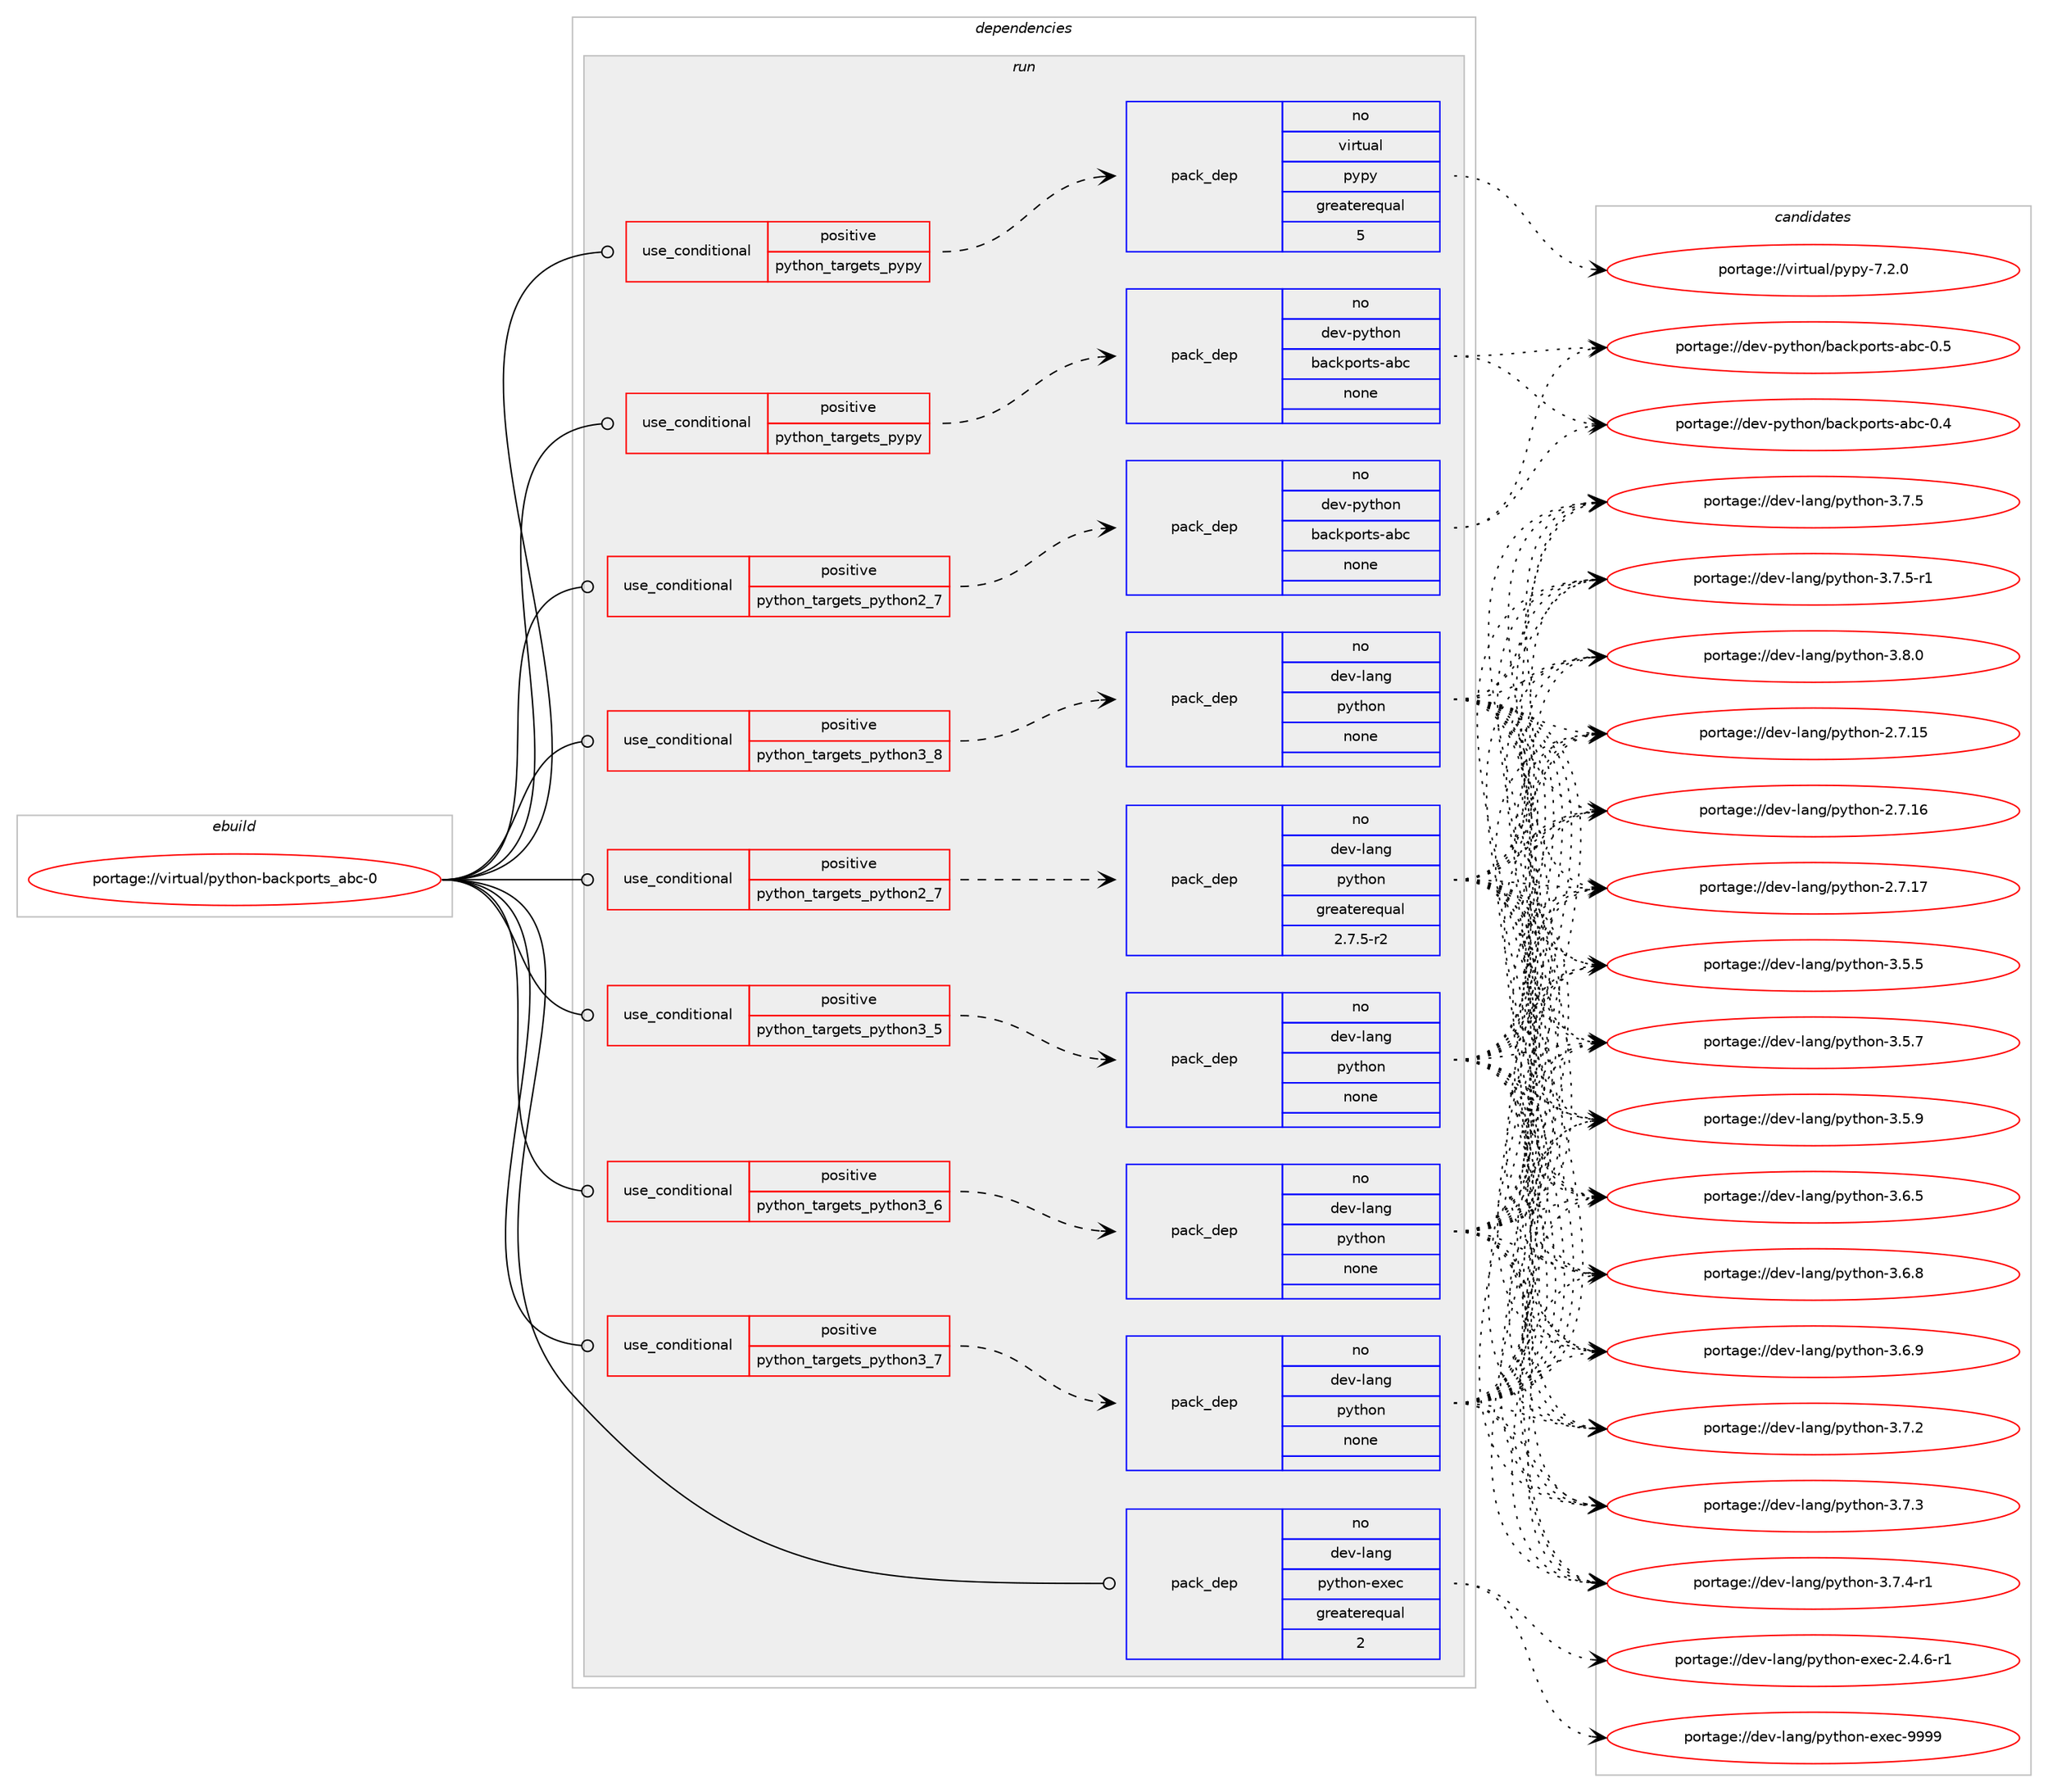 digraph prolog {

# *************
# Graph options
# *************

newrank=true;
concentrate=true;
compound=true;
graph [rankdir=LR,fontname=Helvetica,fontsize=10,ranksep=1.5];#, ranksep=2.5, nodesep=0.2];
edge  [arrowhead=vee];
node  [fontname=Helvetica,fontsize=10];

# **********
# The ebuild
# **********

subgraph cluster_leftcol {
color=gray;
rank=same;
label=<<i>ebuild</i>>;
id [label="portage://virtual/python-backports_abc-0", color=red, width=4, href="../virtual/python-backports_abc-0.svg"];
}

# ****************
# The dependencies
# ****************

subgraph cluster_midcol {
color=gray;
label=<<i>dependencies</i>>;
subgraph cluster_compile {
fillcolor="#eeeeee";
style=filled;
label=<<i>compile</i>>;
}
subgraph cluster_compileandrun {
fillcolor="#eeeeee";
style=filled;
label=<<i>compile and run</i>>;
}
subgraph cluster_run {
fillcolor="#eeeeee";
style=filled;
label=<<i>run</i>>;
subgraph cond105007 {
dependency435863 [label=<<TABLE BORDER="0" CELLBORDER="1" CELLSPACING="0" CELLPADDING="4"><TR><TD ROWSPAN="3" CELLPADDING="10">use_conditional</TD></TR><TR><TD>positive</TD></TR><TR><TD>python_targets_pypy</TD></TR></TABLE>>, shape=none, color=red];
subgraph pack323182 {
dependency435864 [label=<<TABLE BORDER="0" CELLBORDER="1" CELLSPACING="0" CELLPADDING="4" WIDTH="220"><TR><TD ROWSPAN="6" CELLPADDING="30">pack_dep</TD></TR><TR><TD WIDTH="110">no</TD></TR><TR><TD>dev-python</TD></TR><TR><TD>backports-abc</TD></TR><TR><TD>none</TD></TR><TR><TD></TD></TR></TABLE>>, shape=none, color=blue];
}
dependency435863:e -> dependency435864:w [weight=20,style="dashed",arrowhead="vee"];
}
id:e -> dependency435863:w [weight=20,style="solid",arrowhead="odot"];
subgraph cond105008 {
dependency435865 [label=<<TABLE BORDER="0" CELLBORDER="1" CELLSPACING="0" CELLPADDING="4"><TR><TD ROWSPAN="3" CELLPADDING="10">use_conditional</TD></TR><TR><TD>positive</TD></TR><TR><TD>python_targets_pypy</TD></TR></TABLE>>, shape=none, color=red];
subgraph pack323183 {
dependency435866 [label=<<TABLE BORDER="0" CELLBORDER="1" CELLSPACING="0" CELLPADDING="4" WIDTH="220"><TR><TD ROWSPAN="6" CELLPADDING="30">pack_dep</TD></TR><TR><TD WIDTH="110">no</TD></TR><TR><TD>virtual</TD></TR><TR><TD>pypy</TD></TR><TR><TD>greaterequal</TD></TR><TR><TD>5</TD></TR></TABLE>>, shape=none, color=blue];
}
dependency435865:e -> dependency435866:w [weight=20,style="dashed",arrowhead="vee"];
}
id:e -> dependency435865:w [weight=20,style="solid",arrowhead="odot"];
subgraph cond105009 {
dependency435867 [label=<<TABLE BORDER="0" CELLBORDER="1" CELLSPACING="0" CELLPADDING="4"><TR><TD ROWSPAN="3" CELLPADDING="10">use_conditional</TD></TR><TR><TD>positive</TD></TR><TR><TD>python_targets_python2_7</TD></TR></TABLE>>, shape=none, color=red];
subgraph pack323184 {
dependency435868 [label=<<TABLE BORDER="0" CELLBORDER="1" CELLSPACING="0" CELLPADDING="4" WIDTH="220"><TR><TD ROWSPAN="6" CELLPADDING="30">pack_dep</TD></TR><TR><TD WIDTH="110">no</TD></TR><TR><TD>dev-lang</TD></TR><TR><TD>python</TD></TR><TR><TD>greaterequal</TD></TR><TR><TD>2.7.5-r2</TD></TR></TABLE>>, shape=none, color=blue];
}
dependency435867:e -> dependency435868:w [weight=20,style="dashed",arrowhead="vee"];
}
id:e -> dependency435867:w [weight=20,style="solid",arrowhead="odot"];
subgraph cond105010 {
dependency435869 [label=<<TABLE BORDER="0" CELLBORDER="1" CELLSPACING="0" CELLPADDING="4"><TR><TD ROWSPAN="3" CELLPADDING="10">use_conditional</TD></TR><TR><TD>positive</TD></TR><TR><TD>python_targets_python2_7</TD></TR></TABLE>>, shape=none, color=red];
subgraph pack323185 {
dependency435870 [label=<<TABLE BORDER="0" CELLBORDER="1" CELLSPACING="0" CELLPADDING="4" WIDTH="220"><TR><TD ROWSPAN="6" CELLPADDING="30">pack_dep</TD></TR><TR><TD WIDTH="110">no</TD></TR><TR><TD>dev-python</TD></TR><TR><TD>backports-abc</TD></TR><TR><TD>none</TD></TR><TR><TD></TD></TR></TABLE>>, shape=none, color=blue];
}
dependency435869:e -> dependency435870:w [weight=20,style="dashed",arrowhead="vee"];
}
id:e -> dependency435869:w [weight=20,style="solid",arrowhead="odot"];
subgraph cond105011 {
dependency435871 [label=<<TABLE BORDER="0" CELLBORDER="1" CELLSPACING="0" CELLPADDING="4"><TR><TD ROWSPAN="3" CELLPADDING="10">use_conditional</TD></TR><TR><TD>positive</TD></TR><TR><TD>python_targets_python3_5</TD></TR></TABLE>>, shape=none, color=red];
subgraph pack323186 {
dependency435872 [label=<<TABLE BORDER="0" CELLBORDER="1" CELLSPACING="0" CELLPADDING="4" WIDTH="220"><TR><TD ROWSPAN="6" CELLPADDING="30">pack_dep</TD></TR><TR><TD WIDTH="110">no</TD></TR><TR><TD>dev-lang</TD></TR><TR><TD>python</TD></TR><TR><TD>none</TD></TR><TR><TD></TD></TR></TABLE>>, shape=none, color=blue];
}
dependency435871:e -> dependency435872:w [weight=20,style="dashed",arrowhead="vee"];
}
id:e -> dependency435871:w [weight=20,style="solid",arrowhead="odot"];
subgraph cond105012 {
dependency435873 [label=<<TABLE BORDER="0" CELLBORDER="1" CELLSPACING="0" CELLPADDING="4"><TR><TD ROWSPAN="3" CELLPADDING="10">use_conditional</TD></TR><TR><TD>positive</TD></TR><TR><TD>python_targets_python3_6</TD></TR></TABLE>>, shape=none, color=red];
subgraph pack323187 {
dependency435874 [label=<<TABLE BORDER="0" CELLBORDER="1" CELLSPACING="0" CELLPADDING="4" WIDTH="220"><TR><TD ROWSPAN="6" CELLPADDING="30">pack_dep</TD></TR><TR><TD WIDTH="110">no</TD></TR><TR><TD>dev-lang</TD></TR><TR><TD>python</TD></TR><TR><TD>none</TD></TR><TR><TD></TD></TR></TABLE>>, shape=none, color=blue];
}
dependency435873:e -> dependency435874:w [weight=20,style="dashed",arrowhead="vee"];
}
id:e -> dependency435873:w [weight=20,style="solid",arrowhead="odot"];
subgraph cond105013 {
dependency435875 [label=<<TABLE BORDER="0" CELLBORDER="1" CELLSPACING="0" CELLPADDING="4"><TR><TD ROWSPAN="3" CELLPADDING="10">use_conditional</TD></TR><TR><TD>positive</TD></TR><TR><TD>python_targets_python3_7</TD></TR></TABLE>>, shape=none, color=red];
subgraph pack323188 {
dependency435876 [label=<<TABLE BORDER="0" CELLBORDER="1" CELLSPACING="0" CELLPADDING="4" WIDTH="220"><TR><TD ROWSPAN="6" CELLPADDING="30">pack_dep</TD></TR><TR><TD WIDTH="110">no</TD></TR><TR><TD>dev-lang</TD></TR><TR><TD>python</TD></TR><TR><TD>none</TD></TR><TR><TD></TD></TR></TABLE>>, shape=none, color=blue];
}
dependency435875:e -> dependency435876:w [weight=20,style="dashed",arrowhead="vee"];
}
id:e -> dependency435875:w [weight=20,style="solid",arrowhead="odot"];
subgraph cond105014 {
dependency435877 [label=<<TABLE BORDER="0" CELLBORDER="1" CELLSPACING="0" CELLPADDING="4"><TR><TD ROWSPAN="3" CELLPADDING="10">use_conditional</TD></TR><TR><TD>positive</TD></TR><TR><TD>python_targets_python3_8</TD></TR></TABLE>>, shape=none, color=red];
subgraph pack323189 {
dependency435878 [label=<<TABLE BORDER="0" CELLBORDER="1" CELLSPACING="0" CELLPADDING="4" WIDTH="220"><TR><TD ROWSPAN="6" CELLPADDING="30">pack_dep</TD></TR><TR><TD WIDTH="110">no</TD></TR><TR><TD>dev-lang</TD></TR><TR><TD>python</TD></TR><TR><TD>none</TD></TR><TR><TD></TD></TR></TABLE>>, shape=none, color=blue];
}
dependency435877:e -> dependency435878:w [weight=20,style="dashed",arrowhead="vee"];
}
id:e -> dependency435877:w [weight=20,style="solid",arrowhead="odot"];
subgraph pack323190 {
dependency435879 [label=<<TABLE BORDER="0" CELLBORDER="1" CELLSPACING="0" CELLPADDING="4" WIDTH="220"><TR><TD ROWSPAN="6" CELLPADDING="30">pack_dep</TD></TR><TR><TD WIDTH="110">no</TD></TR><TR><TD>dev-lang</TD></TR><TR><TD>python-exec</TD></TR><TR><TD>greaterequal</TD></TR><TR><TD>2</TD></TR></TABLE>>, shape=none, color=blue];
}
id:e -> dependency435879:w [weight=20,style="solid",arrowhead="odot"];
}
}

# **************
# The candidates
# **************

subgraph cluster_choices {
rank=same;
color=gray;
label=<<i>candidates</i>>;

subgraph choice323182 {
color=black;
nodesep=1;
choiceportage10010111845112121116104111110479897991071121111141161154597989945484652 [label="portage://dev-python/backports-abc-0.4", color=red, width=4,href="../dev-python/backports-abc-0.4.svg"];
choiceportage10010111845112121116104111110479897991071121111141161154597989945484653 [label="portage://dev-python/backports-abc-0.5", color=red, width=4,href="../dev-python/backports-abc-0.5.svg"];
dependency435864:e -> choiceportage10010111845112121116104111110479897991071121111141161154597989945484652:w [style=dotted,weight="100"];
dependency435864:e -> choiceportage10010111845112121116104111110479897991071121111141161154597989945484653:w [style=dotted,weight="100"];
}
subgraph choice323183 {
color=black;
nodesep=1;
choiceportage1181051141161179710847112121112121455546504648 [label="portage://virtual/pypy-7.2.0", color=red, width=4,href="../virtual/pypy-7.2.0.svg"];
dependency435866:e -> choiceportage1181051141161179710847112121112121455546504648:w [style=dotted,weight="100"];
}
subgraph choice323184 {
color=black;
nodesep=1;
choiceportage10010111845108971101034711212111610411111045504655464953 [label="portage://dev-lang/python-2.7.15", color=red, width=4,href="../dev-lang/python-2.7.15.svg"];
choiceportage10010111845108971101034711212111610411111045504655464954 [label="portage://dev-lang/python-2.7.16", color=red, width=4,href="../dev-lang/python-2.7.16.svg"];
choiceportage10010111845108971101034711212111610411111045504655464955 [label="portage://dev-lang/python-2.7.17", color=red, width=4,href="../dev-lang/python-2.7.17.svg"];
choiceportage100101118451089711010347112121116104111110455146534653 [label="portage://dev-lang/python-3.5.5", color=red, width=4,href="../dev-lang/python-3.5.5.svg"];
choiceportage100101118451089711010347112121116104111110455146534655 [label="portage://dev-lang/python-3.5.7", color=red, width=4,href="../dev-lang/python-3.5.7.svg"];
choiceportage100101118451089711010347112121116104111110455146534657 [label="portage://dev-lang/python-3.5.9", color=red, width=4,href="../dev-lang/python-3.5.9.svg"];
choiceportage100101118451089711010347112121116104111110455146544653 [label="portage://dev-lang/python-3.6.5", color=red, width=4,href="../dev-lang/python-3.6.5.svg"];
choiceportage100101118451089711010347112121116104111110455146544656 [label="portage://dev-lang/python-3.6.8", color=red, width=4,href="../dev-lang/python-3.6.8.svg"];
choiceportage100101118451089711010347112121116104111110455146544657 [label="portage://dev-lang/python-3.6.9", color=red, width=4,href="../dev-lang/python-3.6.9.svg"];
choiceportage100101118451089711010347112121116104111110455146554650 [label="portage://dev-lang/python-3.7.2", color=red, width=4,href="../dev-lang/python-3.7.2.svg"];
choiceportage100101118451089711010347112121116104111110455146554651 [label="portage://dev-lang/python-3.7.3", color=red, width=4,href="../dev-lang/python-3.7.3.svg"];
choiceportage1001011184510897110103471121211161041111104551465546524511449 [label="portage://dev-lang/python-3.7.4-r1", color=red, width=4,href="../dev-lang/python-3.7.4-r1.svg"];
choiceportage100101118451089711010347112121116104111110455146554653 [label="portage://dev-lang/python-3.7.5", color=red, width=4,href="../dev-lang/python-3.7.5.svg"];
choiceportage1001011184510897110103471121211161041111104551465546534511449 [label="portage://dev-lang/python-3.7.5-r1", color=red, width=4,href="../dev-lang/python-3.7.5-r1.svg"];
choiceportage100101118451089711010347112121116104111110455146564648 [label="portage://dev-lang/python-3.8.0", color=red, width=4,href="../dev-lang/python-3.8.0.svg"];
dependency435868:e -> choiceportage10010111845108971101034711212111610411111045504655464953:w [style=dotted,weight="100"];
dependency435868:e -> choiceportage10010111845108971101034711212111610411111045504655464954:w [style=dotted,weight="100"];
dependency435868:e -> choiceportage10010111845108971101034711212111610411111045504655464955:w [style=dotted,weight="100"];
dependency435868:e -> choiceportage100101118451089711010347112121116104111110455146534653:w [style=dotted,weight="100"];
dependency435868:e -> choiceportage100101118451089711010347112121116104111110455146534655:w [style=dotted,weight="100"];
dependency435868:e -> choiceportage100101118451089711010347112121116104111110455146534657:w [style=dotted,weight="100"];
dependency435868:e -> choiceportage100101118451089711010347112121116104111110455146544653:w [style=dotted,weight="100"];
dependency435868:e -> choiceportage100101118451089711010347112121116104111110455146544656:w [style=dotted,weight="100"];
dependency435868:e -> choiceportage100101118451089711010347112121116104111110455146544657:w [style=dotted,weight="100"];
dependency435868:e -> choiceportage100101118451089711010347112121116104111110455146554650:w [style=dotted,weight="100"];
dependency435868:e -> choiceportage100101118451089711010347112121116104111110455146554651:w [style=dotted,weight="100"];
dependency435868:e -> choiceportage1001011184510897110103471121211161041111104551465546524511449:w [style=dotted,weight="100"];
dependency435868:e -> choiceportage100101118451089711010347112121116104111110455146554653:w [style=dotted,weight="100"];
dependency435868:e -> choiceportage1001011184510897110103471121211161041111104551465546534511449:w [style=dotted,weight="100"];
dependency435868:e -> choiceportage100101118451089711010347112121116104111110455146564648:w [style=dotted,weight="100"];
}
subgraph choice323185 {
color=black;
nodesep=1;
choiceportage10010111845112121116104111110479897991071121111141161154597989945484652 [label="portage://dev-python/backports-abc-0.4", color=red, width=4,href="../dev-python/backports-abc-0.4.svg"];
choiceportage10010111845112121116104111110479897991071121111141161154597989945484653 [label="portage://dev-python/backports-abc-0.5", color=red, width=4,href="../dev-python/backports-abc-0.5.svg"];
dependency435870:e -> choiceportage10010111845112121116104111110479897991071121111141161154597989945484652:w [style=dotted,weight="100"];
dependency435870:e -> choiceportage10010111845112121116104111110479897991071121111141161154597989945484653:w [style=dotted,weight="100"];
}
subgraph choice323186 {
color=black;
nodesep=1;
choiceportage10010111845108971101034711212111610411111045504655464953 [label="portage://dev-lang/python-2.7.15", color=red, width=4,href="../dev-lang/python-2.7.15.svg"];
choiceportage10010111845108971101034711212111610411111045504655464954 [label="portage://dev-lang/python-2.7.16", color=red, width=4,href="../dev-lang/python-2.7.16.svg"];
choiceportage10010111845108971101034711212111610411111045504655464955 [label="portage://dev-lang/python-2.7.17", color=red, width=4,href="../dev-lang/python-2.7.17.svg"];
choiceportage100101118451089711010347112121116104111110455146534653 [label="portage://dev-lang/python-3.5.5", color=red, width=4,href="../dev-lang/python-3.5.5.svg"];
choiceportage100101118451089711010347112121116104111110455146534655 [label="portage://dev-lang/python-3.5.7", color=red, width=4,href="../dev-lang/python-3.5.7.svg"];
choiceportage100101118451089711010347112121116104111110455146534657 [label="portage://dev-lang/python-3.5.9", color=red, width=4,href="../dev-lang/python-3.5.9.svg"];
choiceportage100101118451089711010347112121116104111110455146544653 [label="portage://dev-lang/python-3.6.5", color=red, width=4,href="../dev-lang/python-3.6.5.svg"];
choiceportage100101118451089711010347112121116104111110455146544656 [label="portage://dev-lang/python-3.6.8", color=red, width=4,href="../dev-lang/python-3.6.8.svg"];
choiceportage100101118451089711010347112121116104111110455146544657 [label="portage://dev-lang/python-3.6.9", color=red, width=4,href="../dev-lang/python-3.6.9.svg"];
choiceportage100101118451089711010347112121116104111110455146554650 [label="portage://dev-lang/python-3.7.2", color=red, width=4,href="../dev-lang/python-3.7.2.svg"];
choiceportage100101118451089711010347112121116104111110455146554651 [label="portage://dev-lang/python-3.7.3", color=red, width=4,href="../dev-lang/python-3.7.3.svg"];
choiceportage1001011184510897110103471121211161041111104551465546524511449 [label="portage://dev-lang/python-3.7.4-r1", color=red, width=4,href="../dev-lang/python-3.7.4-r1.svg"];
choiceportage100101118451089711010347112121116104111110455146554653 [label="portage://dev-lang/python-3.7.5", color=red, width=4,href="../dev-lang/python-3.7.5.svg"];
choiceportage1001011184510897110103471121211161041111104551465546534511449 [label="portage://dev-lang/python-3.7.5-r1", color=red, width=4,href="../dev-lang/python-3.7.5-r1.svg"];
choiceportage100101118451089711010347112121116104111110455146564648 [label="portage://dev-lang/python-3.8.0", color=red, width=4,href="../dev-lang/python-3.8.0.svg"];
dependency435872:e -> choiceportage10010111845108971101034711212111610411111045504655464953:w [style=dotted,weight="100"];
dependency435872:e -> choiceportage10010111845108971101034711212111610411111045504655464954:w [style=dotted,weight="100"];
dependency435872:e -> choiceportage10010111845108971101034711212111610411111045504655464955:w [style=dotted,weight="100"];
dependency435872:e -> choiceportage100101118451089711010347112121116104111110455146534653:w [style=dotted,weight="100"];
dependency435872:e -> choiceportage100101118451089711010347112121116104111110455146534655:w [style=dotted,weight="100"];
dependency435872:e -> choiceportage100101118451089711010347112121116104111110455146534657:w [style=dotted,weight="100"];
dependency435872:e -> choiceportage100101118451089711010347112121116104111110455146544653:w [style=dotted,weight="100"];
dependency435872:e -> choiceportage100101118451089711010347112121116104111110455146544656:w [style=dotted,weight="100"];
dependency435872:e -> choiceportage100101118451089711010347112121116104111110455146544657:w [style=dotted,weight="100"];
dependency435872:e -> choiceportage100101118451089711010347112121116104111110455146554650:w [style=dotted,weight="100"];
dependency435872:e -> choiceportage100101118451089711010347112121116104111110455146554651:w [style=dotted,weight="100"];
dependency435872:e -> choiceportage1001011184510897110103471121211161041111104551465546524511449:w [style=dotted,weight="100"];
dependency435872:e -> choiceportage100101118451089711010347112121116104111110455146554653:w [style=dotted,weight="100"];
dependency435872:e -> choiceportage1001011184510897110103471121211161041111104551465546534511449:w [style=dotted,weight="100"];
dependency435872:e -> choiceportage100101118451089711010347112121116104111110455146564648:w [style=dotted,weight="100"];
}
subgraph choice323187 {
color=black;
nodesep=1;
choiceportage10010111845108971101034711212111610411111045504655464953 [label="portage://dev-lang/python-2.7.15", color=red, width=4,href="../dev-lang/python-2.7.15.svg"];
choiceportage10010111845108971101034711212111610411111045504655464954 [label="portage://dev-lang/python-2.7.16", color=red, width=4,href="../dev-lang/python-2.7.16.svg"];
choiceportage10010111845108971101034711212111610411111045504655464955 [label="portage://dev-lang/python-2.7.17", color=red, width=4,href="../dev-lang/python-2.7.17.svg"];
choiceportage100101118451089711010347112121116104111110455146534653 [label="portage://dev-lang/python-3.5.5", color=red, width=4,href="../dev-lang/python-3.5.5.svg"];
choiceportage100101118451089711010347112121116104111110455146534655 [label="portage://dev-lang/python-3.5.7", color=red, width=4,href="../dev-lang/python-3.5.7.svg"];
choiceportage100101118451089711010347112121116104111110455146534657 [label="portage://dev-lang/python-3.5.9", color=red, width=4,href="../dev-lang/python-3.5.9.svg"];
choiceportage100101118451089711010347112121116104111110455146544653 [label="portage://dev-lang/python-3.6.5", color=red, width=4,href="../dev-lang/python-3.6.5.svg"];
choiceportage100101118451089711010347112121116104111110455146544656 [label="portage://dev-lang/python-3.6.8", color=red, width=4,href="../dev-lang/python-3.6.8.svg"];
choiceportage100101118451089711010347112121116104111110455146544657 [label="portage://dev-lang/python-3.6.9", color=red, width=4,href="../dev-lang/python-3.6.9.svg"];
choiceportage100101118451089711010347112121116104111110455146554650 [label="portage://dev-lang/python-3.7.2", color=red, width=4,href="../dev-lang/python-3.7.2.svg"];
choiceportage100101118451089711010347112121116104111110455146554651 [label="portage://dev-lang/python-3.7.3", color=red, width=4,href="../dev-lang/python-3.7.3.svg"];
choiceportage1001011184510897110103471121211161041111104551465546524511449 [label="portage://dev-lang/python-3.7.4-r1", color=red, width=4,href="../dev-lang/python-3.7.4-r1.svg"];
choiceportage100101118451089711010347112121116104111110455146554653 [label="portage://dev-lang/python-3.7.5", color=red, width=4,href="../dev-lang/python-3.7.5.svg"];
choiceportage1001011184510897110103471121211161041111104551465546534511449 [label="portage://dev-lang/python-3.7.5-r1", color=red, width=4,href="../dev-lang/python-3.7.5-r1.svg"];
choiceportage100101118451089711010347112121116104111110455146564648 [label="portage://dev-lang/python-3.8.0", color=red, width=4,href="../dev-lang/python-3.8.0.svg"];
dependency435874:e -> choiceportage10010111845108971101034711212111610411111045504655464953:w [style=dotted,weight="100"];
dependency435874:e -> choiceportage10010111845108971101034711212111610411111045504655464954:w [style=dotted,weight="100"];
dependency435874:e -> choiceportage10010111845108971101034711212111610411111045504655464955:w [style=dotted,weight="100"];
dependency435874:e -> choiceportage100101118451089711010347112121116104111110455146534653:w [style=dotted,weight="100"];
dependency435874:e -> choiceportage100101118451089711010347112121116104111110455146534655:w [style=dotted,weight="100"];
dependency435874:e -> choiceportage100101118451089711010347112121116104111110455146534657:w [style=dotted,weight="100"];
dependency435874:e -> choiceportage100101118451089711010347112121116104111110455146544653:w [style=dotted,weight="100"];
dependency435874:e -> choiceportage100101118451089711010347112121116104111110455146544656:w [style=dotted,weight="100"];
dependency435874:e -> choiceportage100101118451089711010347112121116104111110455146544657:w [style=dotted,weight="100"];
dependency435874:e -> choiceportage100101118451089711010347112121116104111110455146554650:w [style=dotted,weight="100"];
dependency435874:e -> choiceportage100101118451089711010347112121116104111110455146554651:w [style=dotted,weight="100"];
dependency435874:e -> choiceportage1001011184510897110103471121211161041111104551465546524511449:w [style=dotted,weight="100"];
dependency435874:e -> choiceportage100101118451089711010347112121116104111110455146554653:w [style=dotted,weight="100"];
dependency435874:e -> choiceportage1001011184510897110103471121211161041111104551465546534511449:w [style=dotted,weight="100"];
dependency435874:e -> choiceportage100101118451089711010347112121116104111110455146564648:w [style=dotted,weight="100"];
}
subgraph choice323188 {
color=black;
nodesep=1;
choiceportage10010111845108971101034711212111610411111045504655464953 [label="portage://dev-lang/python-2.7.15", color=red, width=4,href="../dev-lang/python-2.7.15.svg"];
choiceportage10010111845108971101034711212111610411111045504655464954 [label="portage://dev-lang/python-2.7.16", color=red, width=4,href="../dev-lang/python-2.7.16.svg"];
choiceportage10010111845108971101034711212111610411111045504655464955 [label="portage://dev-lang/python-2.7.17", color=red, width=4,href="../dev-lang/python-2.7.17.svg"];
choiceportage100101118451089711010347112121116104111110455146534653 [label="portage://dev-lang/python-3.5.5", color=red, width=4,href="../dev-lang/python-3.5.5.svg"];
choiceportage100101118451089711010347112121116104111110455146534655 [label="portage://dev-lang/python-3.5.7", color=red, width=4,href="../dev-lang/python-3.5.7.svg"];
choiceportage100101118451089711010347112121116104111110455146534657 [label="portage://dev-lang/python-3.5.9", color=red, width=4,href="../dev-lang/python-3.5.9.svg"];
choiceportage100101118451089711010347112121116104111110455146544653 [label="portage://dev-lang/python-3.6.5", color=red, width=4,href="../dev-lang/python-3.6.5.svg"];
choiceportage100101118451089711010347112121116104111110455146544656 [label="portage://dev-lang/python-3.6.8", color=red, width=4,href="../dev-lang/python-3.6.8.svg"];
choiceportage100101118451089711010347112121116104111110455146544657 [label="portage://dev-lang/python-3.6.9", color=red, width=4,href="../dev-lang/python-3.6.9.svg"];
choiceportage100101118451089711010347112121116104111110455146554650 [label="portage://dev-lang/python-3.7.2", color=red, width=4,href="../dev-lang/python-3.7.2.svg"];
choiceportage100101118451089711010347112121116104111110455146554651 [label="portage://dev-lang/python-3.7.3", color=red, width=4,href="../dev-lang/python-3.7.3.svg"];
choiceportage1001011184510897110103471121211161041111104551465546524511449 [label="portage://dev-lang/python-3.7.4-r1", color=red, width=4,href="../dev-lang/python-3.7.4-r1.svg"];
choiceportage100101118451089711010347112121116104111110455146554653 [label="portage://dev-lang/python-3.7.5", color=red, width=4,href="../dev-lang/python-3.7.5.svg"];
choiceportage1001011184510897110103471121211161041111104551465546534511449 [label="portage://dev-lang/python-3.7.5-r1", color=red, width=4,href="../dev-lang/python-3.7.5-r1.svg"];
choiceportage100101118451089711010347112121116104111110455146564648 [label="portage://dev-lang/python-3.8.0", color=red, width=4,href="../dev-lang/python-3.8.0.svg"];
dependency435876:e -> choiceportage10010111845108971101034711212111610411111045504655464953:w [style=dotted,weight="100"];
dependency435876:e -> choiceportage10010111845108971101034711212111610411111045504655464954:w [style=dotted,weight="100"];
dependency435876:e -> choiceportage10010111845108971101034711212111610411111045504655464955:w [style=dotted,weight="100"];
dependency435876:e -> choiceportage100101118451089711010347112121116104111110455146534653:w [style=dotted,weight="100"];
dependency435876:e -> choiceportage100101118451089711010347112121116104111110455146534655:w [style=dotted,weight="100"];
dependency435876:e -> choiceportage100101118451089711010347112121116104111110455146534657:w [style=dotted,weight="100"];
dependency435876:e -> choiceportage100101118451089711010347112121116104111110455146544653:w [style=dotted,weight="100"];
dependency435876:e -> choiceportage100101118451089711010347112121116104111110455146544656:w [style=dotted,weight="100"];
dependency435876:e -> choiceportage100101118451089711010347112121116104111110455146544657:w [style=dotted,weight="100"];
dependency435876:e -> choiceportage100101118451089711010347112121116104111110455146554650:w [style=dotted,weight="100"];
dependency435876:e -> choiceportage100101118451089711010347112121116104111110455146554651:w [style=dotted,weight="100"];
dependency435876:e -> choiceportage1001011184510897110103471121211161041111104551465546524511449:w [style=dotted,weight="100"];
dependency435876:e -> choiceportage100101118451089711010347112121116104111110455146554653:w [style=dotted,weight="100"];
dependency435876:e -> choiceportage1001011184510897110103471121211161041111104551465546534511449:w [style=dotted,weight="100"];
dependency435876:e -> choiceportage100101118451089711010347112121116104111110455146564648:w [style=dotted,weight="100"];
}
subgraph choice323189 {
color=black;
nodesep=1;
choiceportage10010111845108971101034711212111610411111045504655464953 [label="portage://dev-lang/python-2.7.15", color=red, width=4,href="../dev-lang/python-2.7.15.svg"];
choiceportage10010111845108971101034711212111610411111045504655464954 [label="portage://dev-lang/python-2.7.16", color=red, width=4,href="../dev-lang/python-2.7.16.svg"];
choiceportage10010111845108971101034711212111610411111045504655464955 [label="portage://dev-lang/python-2.7.17", color=red, width=4,href="../dev-lang/python-2.7.17.svg"];
choiceportage100101118451089711010347112121116104111110455146534653 [label="portage://dev-lang/python-3.5.5", color=red, width=4,href="../dev-lang/python-3.5.5.svg"];
choiceportage100101118451089711010347112121116104111110455146534655 [label="portage://dev-lang/python-3.5.7", color=red, width=4,href="../dev-lang/python-3.5.7.svg"];
choiceportage100101118451089711010347112121116104111110455146534657 [label="portage://dev-lang/python-3.5.9", color=red, width=4,href="../dev-lang/python-3.5.9.svg"];
choiceportage100101118451089711010347112121116104111110455146544653 [label="portage://dev-lang/python-3.6.5", color=red, width=4,href="../dev-lang/python-3.6.5.svg"];
choiceportage100101118451089711010347112121116104111110455146544656 [label="portage://dev-lang/python-3.6.8", color=red, width=4,href="../dev-lang/python-3.6.8.svg"];
choiceportage100101118451089711010347112121116104111110455146544657 [label="portage://dev-lang/python-3.6.9", color=red, width=4,href="../dev-lang/python-3.6.9.svg"];
choiceportage100101118451089711010347112121116104111110455146554650 [label="portage://dev-lang/python-3.7.2", color=red, width=4,href="../dev-lang/python-3.7.2.svg"];
choiceportage100101118451089711010347112121116104111110455146554651 [label="portage://dev-lang/python-3.7.3", color=red, width=4,href="../dev-lang/python-3.7.3.svg"];
choiceportage1001011184510897110103471121211161041111104551465546524511449 [label="portage://dev-lang/python-3.7.4-r1", color=red, width=4,href="../dev-lang/python-3.7.4-r1.svg"];
choiceportage100101118451089711010347112121116104111110455146554653 [label="portage://dev-lang/python-3.7.5", color=red, width=4,href="../dev-lang/python-3.7.5.svg"];
choiceportage1001011184510897110103471121211161041111104551465546534511449 [label="portage://dev-lang/python-3.7.5-r1", color=red, width=4,href="../dev-lang/python-3.7.5-r1.svg"];
choiceportage100101118451089711010347112121116104111110455146564648 [label="portage://dev-lang/python-3.8.0", color=red, width=4,href="../dev-lang/python-3.8.0.svg"];
dependency435878:e -> choiceportage10010111845108971101034711212111610411111045504655464953:w [style=dotted,weight="100"];
dependency435878:e -> choiceportage10010111845108971101034711212111610411111045504655464954:w [style=dotted,weight="100"];
dependency435878:e -> choiceportage10010111845108971101034711212111610411111045504655464955:w [style=dotted,weight="100"];
dependency435878:e -> choiceportage100101118451089711010347112121116104111110455146534653:w [style=dotted,weight="100"];
dependency435878:e -> choiceportage100101118451089711010347112121116104111110455146534655:w [style=dotted,weight="100"];
dependency435878:e -> choiceportage100101118451089711010347112121116104111110455146534657:w [style=dotted,weight="100"];
dependency435878:e -> choiceportage100101118451089711010347112121116104111110455146544653:w [style=dotted,weight="100"];
dependency435878:e -> choiceportage100101118451089711010347112121116104111110455146544656:w [style=dotted,weight="100"];
dependency435878:e -> choiceportage100101118451089711010347112121116104111110455146544657:w [style=dotted,weight="100"];
dependency435878:e -> choiceportage100101118451089711010347112121116104111110455146554650:w [style=dotted,weight="100"];
dependency435878:e -> choiceportage100101118451089711010347112121116104111110455146554651:w [style=dotted,weight="100"];
dependency435878:e -> choiceportage1001011184510897110103471121211161041111104551465546524511449:w [style=dotted,weight="100"];
dependency435878:e -> choiceportage100101118451089711010347112121116104111110455146554653:w [style=dotted,weight="100"];
dependency435878:e -> choiceportage1001011184510897110103471121211161041111104551465546534511449:w [style=dotted,weight="100"];
dependency435878:e -> choiceportage100101118451089711010347112121116104111110455146564648:w [style=dotted,weight="100"];
}
subgraph choice323190 {
color=black;
nodesep=1;
choiceportage10010111845108971101034711212111610411111045101120101994550465246544511449 [label="portage://dev-lang/python-exec-2.4.6-r1", color=red, width=4,href="../dev-lang/python-exec-2.4.6-r1.svg"];
choiceportage10010111845108971101034711212111610411111045101120101994557575757 [label="portage://dev-lang/python-exec-9999", color=red, width=4,href="../dev-lang/python-exec-9999.svg"];
dependency435879:e -> choiceportage10010111845108971101034711212111610411111045101120101994550465246544511449:w [style=dotted,weight="100"];
dependency435879:e -> choiceportage10010111845108971101034711212111610411111045101120101994557575757:w [style=dotted,weight="100"];
}
}

}
